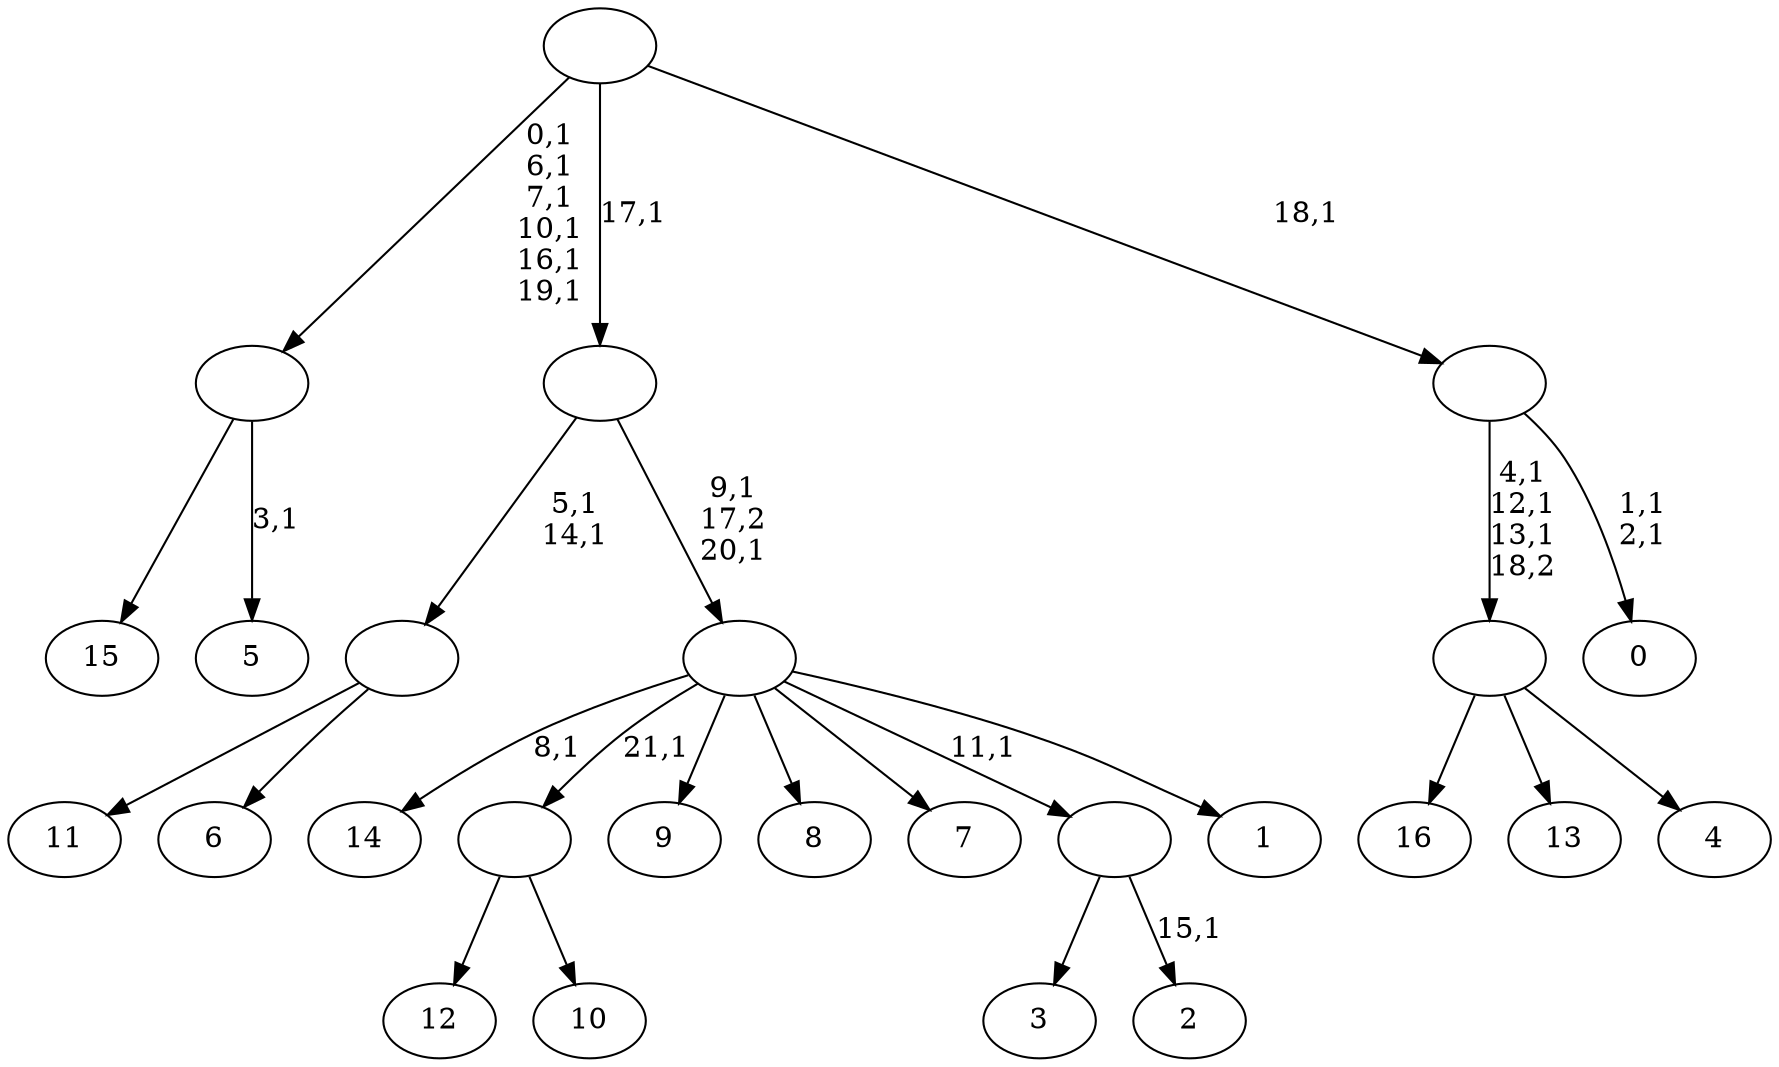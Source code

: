 digraph T {
	39 [label="16"]
	38 [label="15"]
	37 [label="14"]
	35 [label="13"]
	34 [label="12"]
	33 [label="11"]
	32 [label="10"]
	31 [label=""]
	30 [label="9"]
	29 [label="8"]
	28 [label="7"]
	27 [label="6"]
	26 [label=""]
	24 [label="5"]
	22 [label=""]
	16 [label="4"]
	15 [label=""]
	12 [label="3"]
	11 [label="2"]
	9 [label=""]
	8 [label="1"]
	7 [label=""]
	5 [label=""]
	4 [label="0"]
	1 [label=""]
	0 [label=""]
	31 -> 34 [label=""]
	31 -> 32 [label=""]
	26 -> 33 [label=""]
	26 -> 27 [label=""]
	22 -> 24 [label="3,1"]
	22 -> 38 [label=""]
	15 -> 39 [label=""]
	15 -> 35 [label=""]
	15 -> 16 [label=""]
	9 -> 11 [label="15,1"]
	9 -> 12 [label=""]
	7 -> 37 [label="8,1"]
	7 -> 31 [label="21,1"]
	7 -> 30 [label=""]
	7 -> 29 [label=""]
	7 -> 28 [label=""]
	7 -> 9 [label="11,1"]
	7 -> 8 [label=""]
	5 -> 7 [label="9,1\n17,2\n20,1"]
	5 -> 26 [label="5,1\n14,1"]
	1 -> 4 [label="1,1\n2,1"]
	1 -> 15 [label="4,1\n12,1\n13,1\n18,2"]
	0 -> 22 [label="0,1\n6,1\n7,1\n10,1\n16,1\n19,1"]
	0 -> 5 [label="17,1"]
	0 -> 1 [label="18,1"]
}
